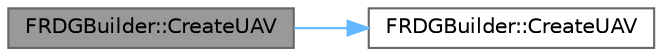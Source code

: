 digraph "FRDGBuilder::CreateUAV"
{
 // INTERACTIVE_SVG=YES
 // LATEX_PDF_SIZE
  bgcolor="transparent";
  edge [fontname=Helvetica,fontsize=10,labelfontname=Helvetica,labelfontsize=10];
  node [fontname=Helvetica,fontsize=10,shape=box,height=0.2,width=0.4];
  rankdir="LR";
  Node1 [id="Node000001",label="FRDGBuilder::CreateUAV",height=0.2,width=0.4,color="gray40", fillcolor="grey60", style="filled", fontcolor="black",tooltip=" "];
  Node1 -> Node2 [id="edge1_Node000001_Node000002",color="steelblue1",style="solid",tooltip=" "];
  Node2 [id="Node000002",label="FRDGBuilder::CreateUAV",height=0.2,width=0.4,color="grey40", fillcolor="white", style="filled",URL="$d5/dac/classFRDGBuilder.html#a587751d3bfdd2fa5b173ac8973ddaec3",tooltip="Create graph tracked UAV for a texture from a descriptor."];
}
